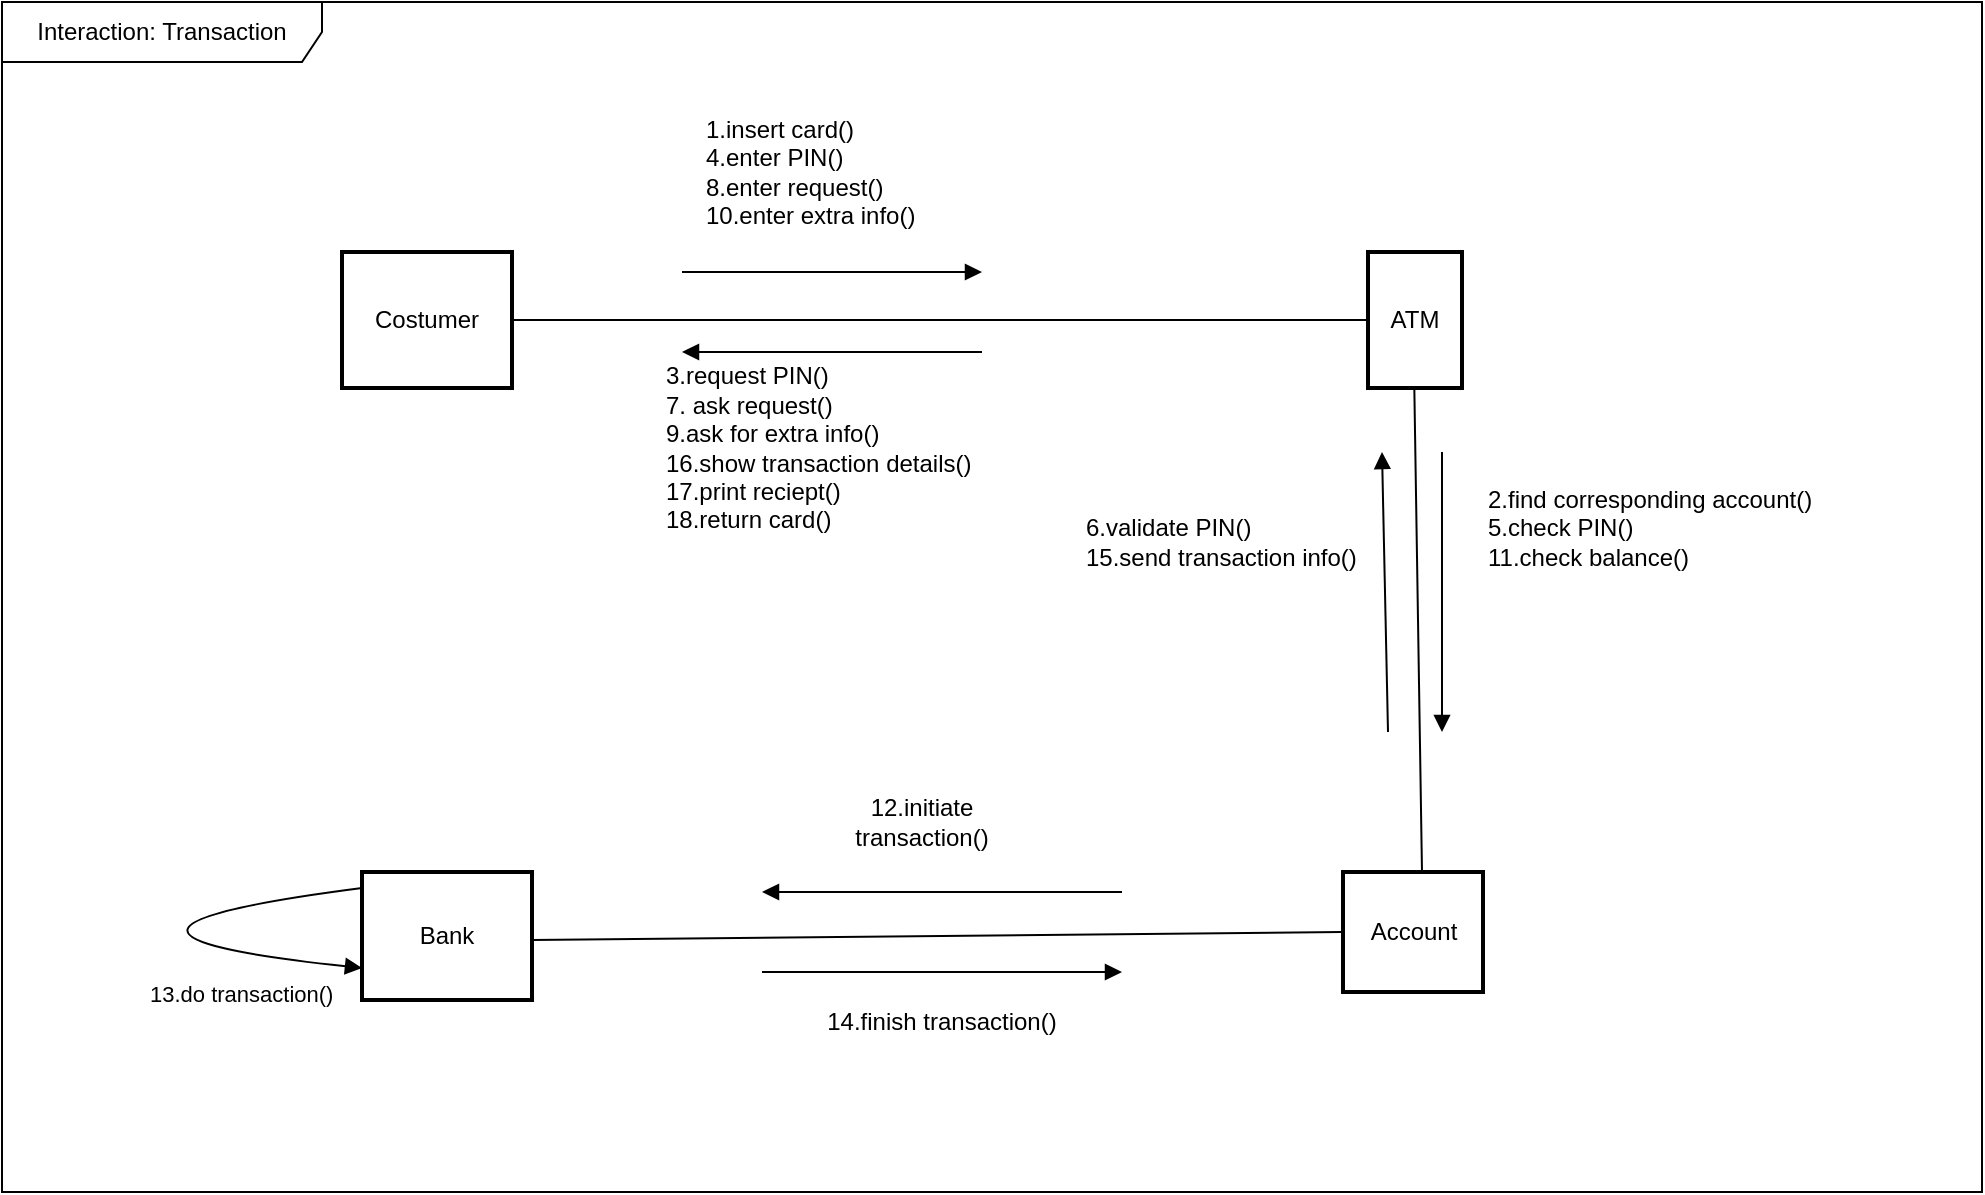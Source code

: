<mxfile version="24.3.1" type="github">
  <diagram name="Page-1" id="MWCtFB4Iuo7-TrLsYzkJ">
    <mxGraphModel dx="2738" dy="961" grid="1" gridSize="10" guides="1" tooltips="1" connect="1" arrows="1" fold="1" page="1" pageScale="1" pageWidth="850" pageHeight="1100" math="0" shadow="0">
      <root>
        <mxCell id="0" />
        <mxCell id="1" parent="0" />
        <mxCell id="2" value="Costumer" style="whiteSpace=wrap;strokeWidth=2;" parent="1" vertex="1">
          <mxGeometry x="-400" y="480" width="85" height="68" as="geometry" />
        </mxCell>
        <mxCell id="3" value="ATM" style="whiteSpace=wrap;strokeWidth=2;" parent="1" vertex="1">
          <mxGeometry x="113" y="480" width="47" height="68" as="geometry" />
        </mxCell>
        <mxCell id="4" value="Account" style="whiteSpace=wrap;strokeWidth=2;" parent="1" vertex="1">
          <mxGeometry x="100.5" y="790" width="70" height="60" as="geometry" />
        </mxCell>
        <mxCell id="6" value="" style="curved=1;startArrow=none;endArrow=block;" parent="1" edge="1">
          <mxGeometry relative="1" as="geometry">
            <Array as="points" />
            <mxPoint x="-230" y="490" as="sourcePoint" />
            <mxPoint x="-80" y="490" as="targetPoint" />
          </mxGeometry>
        </mxCell>
        <mxCell id="jiOTR-4k0TH9bqeszCvp-9" value="Bank" style="whiteSpace=wrap;strokeWidth=2;" vertex="1" parent="1">
          <mxGeometry x="-390" y="790" width="85" height="64" as="geometry" />
        </mxCell>
        <mxCell id="jiOTR-4k0TH9bqeszCvp-10" value="1.insert card()&lt;div&gt;4.enter PIN()&lt;/div&gt;&lt;div&gt;8.enter request()&lt;/div&gt;&lt;div&gt;10.enter extra info()&lt;/div&gt;" style="text;html=1;align=left;verticalAlign=middle;whiteSpace=wrap;rounded=0;" vertex="1" parent="1">
          <mxGeometry x="-220" y="410" width="190" height="60" as="geometry" />
        </mxCell>
        <mxCell id="jiOTR-4k0TH9bqeszCvp-11" value="2.find corresponding account()&lt;div&gt;5.check PIN()&lt;/div&gt;&lt;div&gt;11.check balance()&lt;/div&gt;&lt;div&gt;&lt;br&gt;&lt;/div&gt;" style="text;html=1;align=left;verticalAlign=middle;whiteSpace=wrap;rounded=0;" vertex="1" parent="1">
          <mxGeometry x="170.5" y="610" width="172" height="30" as="geometry" />
        </mxCell>
        <mxCell id="jiOTR-4k0TH9bqeszCvp-15" value="" style="curved=1;startArrow=none;endArrow=block;" edge="1" parent="1">
          <mxGeometry relative="1" as="geometry">
            <Array as="points" />
            <mxPoint x="-80" y="530" as="sourcePoint" />
            <mxPoint x="-230" y="530" as="targetPoint" />
          </mxGeometry>
        </mxCell>
        <mxCell id="jiOTR-4k0TH9bqeszCvp-16" value="3.request PIN()&lt;div&gt;7. ask request()&lt;/div&gt;&lt;div&gt;9.ask for extra info()&lt;/div&gt;&lt;div&gt;16.show transaction details()&lt;/div&gt;&lt;div&gt;17.print reciept()&lt;/div&gt;&lt;div&gt;18.return card()&lt;/div&gt;" style="text;html=1;align=left;verticalAlign=middle;whiteSpace=wrap;rounded=0;" vertex="1" parent="1">
          <mxGeometry x="-240" y="535" width="160" height="85" as="geometry" />
        </mxCell>
        <mxCell id="jiOTR-4k0TH9bqeszCvp-17" value="" style="curved=1;startArrow=none;endArrow=block;" edge="1" parent="1">
          <mxGeometry relative="1" as="geometry">
            <Array as="points" />
            <mxPoint x="150" y="580" as="sourcePoint" />
            <mxPoint x="150" y="720" as="targetPoint" />
          </mxGeometry>
        </mxCell>
        <mxCell id="jiOTR-4k0TH9bqeszCvp-18" value="" style="curved=1;startArrow=none;endArrow=block;" edge="1" parent="1">
          <mxGeometry relative="1" as="geometry">
            <Array as="points" />
            <mxPoint x="123" y="720" as="sourcePoint" />
            <mxPoint x="120" y="580" as="targetPoint" />
          </mxGeometry>
        </mxCell>
        <mxCell id="jiOTR-4k0TH9bqeszCvp-19" value="6.validate PIN()&lt;div&gt;15.send transaction info()&lt;/div&gt;" style="text;html=1;align=left;verticalAlign=middle;whiteSpace=wrap;rounded=0;" vertex="1" parent="1">
          <mxGeometry x="-30" y="610" width="143" height="30" as="geometry" />
        </mxCell>
        <mxCell id="jiOTR-4k0TH9bqeszCvp-20" value="" style="endArrow=none;html=1;rounded=0;" edge="1" parent="1">
          <mxGeometry width="50" height="50" relative="1" as="geometry">
            <mxPoint x="-305" y="823.99" as="sourcePoint" />
            <mxPoint x="100" y="820" as="targetPoint" />
            <Array as="points" />
          </mxGeometry>
        </mxCell>
        <mxCell id="jiOTR-4k0TH9bqeszCvp-21" value="" style="curved=1;startArrow=none;endArrow=block;" edge="1" parent="1">
          <mxGeometry relative="1" as="geometry">
            <Array as="points" />
            <mxPoint x="-10" y="800" as="sourcePoint" />
            <mxPoint x="-190" y="800" as="targetPoint" />
          </mxGeometry>
        </mxCell>
        <mxCell id="jiOTR-4k0TH9bqeszCvp-22" value="12.initiate transaction()" style="text;html=1;align=center;verticalAlign=middle;whiteSpace=wrap;rounded=0;" vertex="1" parent="1">
          <mxGeometry x="-170" y="750" width="120" height="30" as="geometry" />
        </mxCell>
        <mxCell id="jiOTR-4k0TH9bqeszCvp-24" value="13.do transaction()" style="html=1;align=left;spacingLeft=2;endArrow=block;rounded=0;edgeStyle=orthogonalEdgeStyle;curved=1;rounded=0;entryX=0;entryY=0.75;entryDx=0;entryDy=0;exitX=-0.011;exitY=0.127;exitDx=0;exitDy=0;exitPerimeter=0;" edge="1" target="jiOTR-4k0TH9bqeszCvp-9" parent="1" source="jiOTR-4k0TH9bqeszCvp-9">
          <mxGeometry x="0.367" y="-24" relative="1" as="geometry">
            <mxPoint x="-585" y="806.98" as="sourcePoint" />
            <Array as="points">
              <mxPoint x="-560" y="820" />
            </Array>
            <mxPoint x="-630" y="837.014" as="targetPoint" />
            <mxPoint as="offset" />
          </mxGeometry>
        </mxCell>
        <mxCell id="jiOTR-4k0TH9bqeszCvp-26" value="14.finish transaction()" style="text;html=1;align=center;verticalAlign=middle;whiteSpace=wrap;rounded=0;" vertex="1" parent="1">
          <mxGeometry x="-180" y="850" width="160" height="30" as="geometry" />
        </mxCell>
        <mxCell id="jiOTR-4k0TH9bqeszCvp-27" value="" style="curved=1;startArrow=none;endArrow=block;" edge="1" parent="1">
          <mxGeometry relative="1" as="geometry">
            <Array as="points" />
            <mxPoint x="-190" y="840" as="sourcePoint" />
            <mxPoint x="-10" y="840" as="targetPoint" />
          </mxGeometry>
        </mxCell>
        <mxCell id="jiOTR-4k0TH9bqeszCvp-29" value="" style="endArrow=none;html=1;rounded=0;entryX=0;entryY=0.5;entryDx=0;entryDy=0;" edge="1" parent="1" target="3">
          <mxGeometry width="50" height="50" relative="1" as="geometry">
            <mxPoint x="-315" y="513.99" as="sourcePoint" />
            <mxPoint x="90" y="510" as="targetPoint" />
            <Array as="points" />
          </mxGeometry>
        </mxCell>
        <mxCell id="jiOTR-4k0TH9bqeszCvp-31" value="" style="endArrow=none;html=1;rounded=0;" edge="1" parent="1">
          <mxGeometry width="50" height="50" relative="1" as="geometry">
            <mxPoint x="140" y="790" as="sourcePoint" />
            <mxPoint x="136.16" y="548" as="targetPoint" />
          </mxGeometry>
        </mxCell>
        <mxCell id="jiOTR-4k0TH9bqeszCvp-32" value="Interaction: Transaction" style="shape=umlFrame;whiteSpace=wrap;html=1;pointerEvents=0;recursiveResize=0;container=1;collapsible=0;width=160;" vertex="1" parent="1">
          <mxGeometry x="-570" y="355" width="990" height="595" as="geometry" />
        </mxCell>
      </root>
    </mxGraphModel>
  </diagram>
</mxfile>
